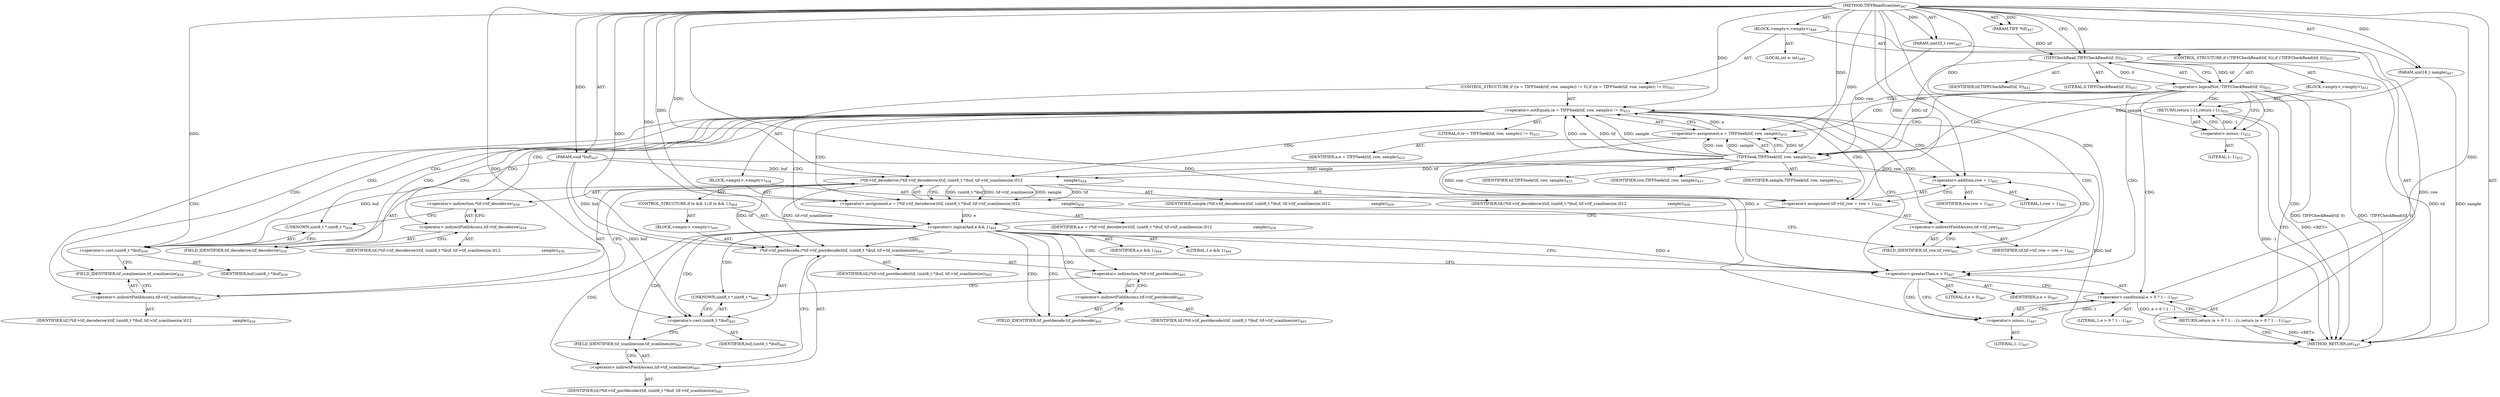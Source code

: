 digraph "TIFFReadScanline" {  
"74741" [label = <(METHOD,TIFFReadScanline)<SUB>447</SUB>> ]
"74742" [label = <(PARAM,TIFF *tif)<SUB>447</SUB>> ]
"74743" [label = <(PARAM,void *buf)<SUB>447</SUB>> ]
"74744" [label = <(PARAM,uint32_t row)<SUB>447</SUB>> ]
"74745" [label = <(PARAM,uint16_t sample)<SUB>447</SUB>> ]
"74746" [label = <(BLOCK,&lt;empty&gt;,&lt;empty&gt;)<SUB>448</SUB>> ]
"74747" [label = <(LOCAL,int e: int)<SUB>449</SUB>> ]
"74748" [label = <(CONTROL_STRUCTURE,if (!TIFFCheckRead(tif, 0)),if (!TIFFCheckRead(tif, 0)))<SUB>451</SUB>> ]
"74749" [label = <(&lt;operator&gt;.logicalNot,!TIFFCheckRead(tif, 0))<SUB>451</SUB>> ]
"74750" [label = <(TIFFCheckRead,TIFFCheckRead(tif, 0))<SUB>451</SUB>> ]
"74751" [label = <(IDENTIFIER,tif,TIFFCheckRead(tif, 0))<SUB>451</SUB>> ]
"74752" [label = <(LITERAL,0,TIFFCheckRead(tif, 0))<SUB>451</SUB>> ]
"74753" [label = <(BLOCK,&lt;empty&gt;,&lt;empty&gt;)<SUB>452</SUB>> ]
"74754" [label = <(RETURN,return (-1);,return (-1);)<SUB>452</SUB>> ]
"74755" [label = <(&lt;operator&gt;.minus,-1)<SUB>452</SUB>> ]
"74756" [label = <(LITERAL,1,-1)<SUB>452</SUB>> ]
"74757" [label = <(CONTROL_STRUCTURE,if ((e = TIFFSeek(tif, row, sample)) != 0),if ((e = TIFFSeek(tif, row, sample)) != 0))<SUB>453</SUB>> ]
"74758" [label = <(&lt;operator&gt;.notEquals,(e = TIFFSeek(tif, row, sample)) != 0)<SUB>453</SUB>> ]
"74759" [label = <(&lt;operator&gt;.assignment,e = TIFFSeek(tif, row, sample))<SUB>453</SUB>> ]
"74760" [label = <(IDENTIFIER,e,e = TIFFSeek(tif, row, sample))<SUB>453</SUB>> ]
"74761" [label = <(TIFFSeek,TIFFSeek(tif, row, sample))<SUB>453</SUB>> ]
"74762" [label = <(IDENTIFIER,tif,TIFFSeek(tif, row, sample))<SUB>453</SUB>> ]
"74763" [label = <(IDENTIFIER,row,TIFFSeek(tif, row, sample))<SUB>453</SUB>> ]
"74764" [label = <(IDENTIFIER,sample,TIFFSeek(tif, row, sample))<SUB>453</SUB>> ]
"74765" [label = <(LITERAL,0,(e = TIFFSeek(tif, row, sample)) != 0)<SUB>453</SUB>> ]
"74766" [label = <(BLOCK,&lt;empty&gt;,&lt;empty&gt;)<SUB>454</SUB>> ]
"74767" [label = <(&lt;operator&gt;.assignment,e = (*tif-&gt;tif_decoderow)(tif, (uint8_t *)buf, tif-&gt;tif_scanlinesize,\012                                  sample))<SUB>458</SUB>> ]
"74768" [label = <(IDENTIFIER,e,e = (*tif-&gt;tif_decoderow)(tif, (uint8_t *)buf, tif-&gt;tif_scanlinesize,\012                                  sample))<SUB>458</SUB>> ]
"74769" [label = <(*tif-&gt;tif_decoderow,(*tif-&gt;tif_decoderow)(tif, (uint8_t *)buf, tif-&gt;tif_scanlinesize,\012                                  sample))<SUB>458</SUB>> ]
"74770" [label = <(&lt;operator&gt;.indirection,*tif-&gt;tif_decoderow)<SUB>458</SUB>> ]
"74771" [label = <(&lt;operator&gt;.indirectFieldAccess,tif-&gt;tif_decoderow)<SUB>458</SUB>> ]
"74772" [label = <(IDENTIFIER,tif,(*tif-&gt;tif_decoderow)(tif, (uint8_t *)buf, tif-&gt;tif_scanlinesize,\012                                  sample))<SUB>458</SUB>> ]
"74773" [label = <(FIELD_IDENTIFIER,tif_decoderow,tif_decoderow)<SUB>458</SUB>> ]
"74774" [label = <(IDENTIFIER,tif,(*tif-&gt;tif_decoderow)(tif, (uint8_t *)buf, tif-&gt;tif_scanlinesize,\012                                  sample))<SUB>458</SUB>> ]
"74775" [label = <(&lt;operator&gt;.cast,(uint8_t *)buf)<SUB>458</SUB>> ]
"74776" [label = <(UNKNOWN,uint8_t *,uint8_t *)<SUB>458</SUB>> ]
"74777" [label = <(IDENTIFIER,buf,(uint8_t *)buf)<SUB>458</SUB>> ]
"74778" [label = <(&lt;operator&gt;.indirectFieldAccess,tif-&gt;tif_scanlinesize)<SUB>458</SUB>> ]
"74779" [label = <(IDENTIFIER,tif,(*tif-&gt;tif_decoderow)(tif, (uint8_t *)buf, tif-&gt;tif_scanlinesize,\012                                  sample))<SUB>458</SUB>> ]
"74780" [label = <(FIELD_IDENTIFIER,tif_scanlinesize,tif_scanlinesize)<SUB>458</SUB>> ]
"74781" [label = <(IDENTIFIER,sample,(*tif-&gt;tif_decoderow)(tif, (uint8_t *)buf, tif-&gt;tif_scanlinesize,\012                                  sample))<SUB>459</SUB>> ]
"74782" [label = <(&lt;operator&gt;.assignment,tif-&gt;tif_row = row + 1)<SUB>462</SUB>> ]
"74783" [label = <(&lt;operator&gt;.indirectFieldAccess,tif-&gt;tif_row)<SUB>462</SUB>> ]
"74784" [label = <(IDENTIFIER,tif,tif-&gt;tif_row = row + 1)<SUB>462</SUB>> ]
"74785" [label = <(FIELD_IDENTIFIER,tif_row,tif_row)<SUB>462</SUB>> ]
"74786" [label = <(&lt;operator&gt;.addition,row + 1)<SUB>462</SUB>> ]
"74787" [label = <(IDENTIFIER,row,row + 1)<SUB>462</SUB>> ]
"74788" [label = <(LITERAL,1,row + 1)<SUB>462</SUB>> ]
"74789" [label = <(CONTROL_STRUCTURE,if (e &amp;&amp; 1),if (e &amp;&amp; 1))<SUB>464</SUB>> ]
"74790" [label = <(&lt;operator&gt;.logicalAnd,e &amp;&amp; 1)<SUB>464</SUB>> ]
"74791" [label = <(IDENTIFIER,e,e &amp;&amp; 1)<SUB>464</SUB>> ]
"74792" [label = <(LITERAL,1,e &amp;&amp; 1)<SUB>464</SUB>> ]
"74793" [label = <(BLOCK,&lt;empty&gt;,&lt;empty&gt;)<SUB>465</SUB>> ]
"74794" [label = <(*tif-&gt;tif_postdecode,(*tif-&gt;tif_postdecode)(tif, (uint8_t *)buf, tif-&gt;tif_scanlinesize))<SUB>465</SUB>> ]
"74795" [label = <(&lt;operator&gt;.indirection,*tif-&gt;tif_postdecode)<SUB>465</SUB>> ]
"74796" [label = <(&lt;operator&gt;.indirectFieldAccess,tif-&gt;tif_postdecode)<SUB>465</SUB>> ]
"74797" [label = <(IDENTIFIER,tif,(*tif-&gt;tif_postdecode)(tif, (uint8_t *)buf, tif-&gt;tif_scanlinesize))<SUB>465</SUB>> ]
"74798" [label = <(FIELD_IDENTIFIER,tif_postdecode,tif_postdecode)<SUB>465</SUB>> ]
"74799" [label = <(IDENTIFIER,tif,(*tif-&gt;tif_postdecode)(tif, (uint8_t *)buf, tif-&gt;tif_scanlinesize))<SUB>465</SUB>> ]
"74800" [label = <(&lt;operator&gt;.cast,(uint8_t *)buf)<SUB>465</SUB>> ]
"74801" [label = <(UNKNOWN,uint8_t *,uint8_t *)<SUB>465</SUB>> ]
"74802" [label = <(IDENTIFIER,buf,(uint8_t *)buf)<SUB>465</SUB>> ]
"74803" [label = <(&lt;operator&gt;.indirectFieldAccess,tif-&gt;tif_scanlinesize)<SUB>465</SUB>> ]
"74804" [label = <(IDENTIFIER,tif,(*tif-&gt;tif_postdecode)(tif, (uint8_t *)buf, tif-&gt;tif_scanlinesize))<SUB>465</SUB>> ]
"74805" [label = <(FIELD_IDENTIFIER,tif_scanlinesize,tif_scanlinesize)<SUB>465</SUB>> ]
"74806" [label = <(RETURN,return (e &gt; 0 ? 1 : -1);,return (e &gt; 0 ? 1 : -1);)<SUB>467</SUB>> ]
"74807" [label = <(&lt;operator&gt;.conditional,e &gt; 0 ? 1 : -1)<SUB>467</SUB>> ]
"74808" [label = <(&lt;operator&gt;.greaterThan,e &gt; 0)<SUB>467</SUB>> ]
"74809" [label = <(IDENTIFIER,e,e &gt; 0)<SUB>467</SUB>> ]
"74810" [label = <(LITERAL,0,e &gt; 0)<SUB>467</SUB>> ]
"74811" [label = <(LITERAL,1,e &gt; 0 ? 1 : -1)<SUB>467</SUB>> ]
"74812" [label = <(&lt;operator&gt;.minus,-1)<SUB>467</SUB>> ]
"74813" [label = <(LITERAL,1,-1)<SUB>467</SUB>> ]
"74814" [label = <(METHOD_RETURN,int)<SUB>447</SUB>> ]
  "74741" -> "74742"  [ label = "AST: "] 
  "74741" -> "74743"  [ label = "AST: "] 
  "74741" -> "74744"  [ label = "AST: "] 
  "74741" -> "74745"  [ label = "AST: "] 
  "74741" -> "74746"  [ label = "AST: "] 
  "74741" -> "74814"  [ label = "AST: "] 
  "74746" -> "74747"  [ label = "AST: "] 
  "74746" -> "74748"  [ label = "AST: "] 
  "74746" -> "74757"  [ label = "AST: "] 
  "74746" -> "74806"  [ label = "AST: "] 
  "74748" -> "74749"  [ label = "AST: "] 
  "74748" -> "74753"  [ label = "AST: "] 
  "74749" -> "74750"  [ label = "AST: "] 
  "74750" -> "74751"  [ label = "AST: "] 
  "74750" -> "74752"  [ label = "AST: "] 
  "74753" -> "74754"  [ label = "AST: "] 
  "74754" -> "74755"  [ label = "AST: "] 
  "74755" -> "74756"  [ label = "AST: "] 
  "74757" -> "74758"  [ label = "AST: "] 
  "74757" -> "74766"  [ label = "AST: "] 
  "74758" -> "74759"  [ label = "AST: "] 
  "74758" -> "74765"  [ label = "AST: "] 
  "74759" -> "74760"  [ label = "AST: "] 
  "74759" -> "74761"  [ label = "AST: "] 
  "74761" -> "74762"  [ label = "AST: "] 
  "74761" -> "74763"  [ label = "AST: "] 
  "74761" -> "74764"  [ label = "AST: "] 
  "74766" -> "74767"  [ label = "AST: "] 
  "74766" -> "74782"  [ label = "AST: "] 
  "74766" -> "74789"  [ label = "AST: "] 
  "74767" -> "74768"  [ label = "AST: "] 
  "74767" -> "74769"  [ label = "AST: "] 
  "74769" -> "74770"  [ label = "AST: "] 
  "74769" -> "74774"  [ label = "AST: "] 
  "74769" -> "74775"  [ label = "AST: "] 
  "74769" -> "74778"  [ label = "AST: "] 
  "74769" -> "74781"  [ label = "AST: "] 
  "74770" -> "74771"  [ label = "AST: "] 
  "74771" -> "74772"  [ label = "AST: "] 
  "74771" -> "74773"  [ label = "AST: "] 
  "74775" -> "74776"  [ label = "AST: "] 
  "74775" -> "74777"  [ label = "AST: "] 
  "74778" -> "74779"  [ label = "AST: "] 
  "74778" -> "74780"  [ label = "AST: "] 
  "74782" -> "74783"  [ label = "AST: "] 
  "74782" -> "74786"  [ label = "AST: "] 
  "74783" -> "74784"  [ label = "AST: "] 
  "74783" -> "74785"  [ label = "AST: "] 
  "74786" -> "74787"  [ label = "AST: "] 
  "74786" -> "74788"  [ label = "AST: "] 
  "74789" -> "74790"  [ label = "AST: "] 
  "74789" -> "74793"  [ label = "AST: "] 
  "74790" -> "74791"  [ label = "AST: "] 
  "74790" -> "74792"  [ label = "AST: "] 
  "74793" -> "74794"  [ label = "AST: "] 
  "74794" -> "74795"  [ label = "AST: "] 
  "74794" -> "74799"  [ label = "AST: "] 
  "74794" -> "74800"  [ label = "AST: "] 
  "74794" -> "74803"  [ label = "AST: "] 
  "74795" -> "74796"  [ label = "AST: "] 
  "74796" -> "74797"  [ label = "AST: "] 
  "74796" -> "74798"  [ label = "AST: "] 
  "74800" -> "74801"  [ label = "AST: "] 
  "74800" -> "74802"  [ label = "AST: "] 
  "74803" -> "74804"  [ label = "AST: "] 
  "74803" -> "74805"  [ label = "AST: "] 
  "74806" -> "74807"  [ label = "AST: "] 
  "74807" -> "74808"  [ label = "AST: "] 
  "74807" -> "74811"  [ label = "AST: "] 
  "74807" -> "74812"  [ label = "AST: "] 
  "74808" -> "74809"  [ label = "AST: "] 
  "74808" -> "74810"  [ label = "AST: "] 
  "74812" -> "74813"  [ label = "AST: "] 
  "74806" -> "74814"  [ label = "CFG: "] 
  "74749" -> "74755"  [ label = "CFG: "] 
  "74749" -> "74761"  [ label = "CFG: "] 
  "74758" -> "74773"  [ label = "CFG: "] 
  "74758" -> "74808"  [ label = "CFG: "] 
  "74807" -> "74806"  [ label = "CFG: "] 
  "74750" -> "74749"  [ label = "CFG: "] 
  "74754" -> "74814"  [ label = "CFG: "] 
  "74759" -> "74758"  [ label = "CFG: "] 
  "74767" -> "74785"  [ label = "CFG: "] 
  "74782" -> "74790"  [ label = "CFG: "] 
  "74808" -> "74807"  [ label = "CFG: "] 
  "74808" -> "74812"  [ label = "CFG: "] 
  "74812" -> "74807"  [ label = "CFG: "] 
  "74755" -> "74754"  [ label = "CFG: "] 
  "74761" -> "74759"  [ label = "CFG: "] 
  "74769" -> "74767"  [ label = "CFG: "] 
  "74783" -> "74786"  [ label = "CFG: "] 
  "74786" -> "74782"  [ label = "CFG: "] 
  "74790" -> "74798"  [ label = "CFG: "] 
  "74790" -> "74808"  [ label = "CFG: "] 
  "74770" -> "74776"  [ label = "CFG: "] 
  "74775" -> "74780"  [ label = "CFG: "] 
  "74778" -> "74769"  [ label = "CFG: "] 
  "74785" -> "74783"  [ label = "CFG: "] 
  "74794" -> "74808"  [ label = "CFG: "] 
  "74771" -> "74770"  [ label = "CFG: "] 
  "74776" -> "74775"  [ label = "CFG: "] 
  "74780" -> "74778"  [ label = "CFG: "] 
  "74795" -> "74801"  [ label = "CFG: "] 
  "74800" -> "74805"  [ label = "CFG: "] 
  "74803" -> "74794"  [ label = "CFG: "] 
  "74773" -> "74771"  [ label = "CFG: "] 
  "74796" -> "74795"  [ label = "CFG: "] 
  "74801" -> "74800"  [ label = "CFG: "] 
  "74805" -> "74803"  [ label = "CFG: "] 
  "74798" -> "74796"  [ label = "CFG: "] 
  "74741" -> "74750"  [ label = "CFG: "] 
  "74806" -> "74814"  [ label = "DDG: &lt;RET&gt;"] 
  "74754" -> "74814"  [ label = "DDG: &lt;RET&gt;"] 
  "74743" -> "74814"  [ label = "DDG: buf"] 
  "74744" -> "74814"  [ label = "DDG: row"] 
  "74745" -> "74814"  [ label = "DDG: sample"] 
  "74750" -> "74814"  [ label = "DDG: tif"] 
  "74749" -> "74814"  [ label = "DDG: TIFFCheckRead(tif, 0)"] 
  "74749" -> "74814"  [ label = "DDG: !TIFFCheckRead(tif, 0)"] 
  "74755" -> "74814"  [ label = "DDG: -1"] 
  "74741" -> "74742"  [ label = "DDG: "] 
  "74741" -> "74743"  [ label = "DDG: "] 
  "74741" -> "74744"  [ label = "DDG: "] 
  "74741" -> "74745"  [ label = "DDG: "] 
  "74807" -> "74806"  [ label = "DDG: e &gt; 0 ? 1 : -1"] 
  "74741" -> "74807"  [ label = "DDG: "] 
  "74812" -> "74807"  [ label = "DDG: 1"] 
  "74750" -> "74749"  [ label = "DDG: tif"] 
  "74750" -> "74749"  [ label = "DDG: 0"] 
  "74755" -> "74754"  [ label = "DDG: -1"] 
  "74759" -> "74758"  [ label = "DDG: e"] 
  "74761" -> "74758"  [ label = "DDG: tif"] 
  "74761" -> "74758"  [ label = "DDG: row"] 
  "74761" -> "74758"  [ label = "DDG: sample"] 
  "74741" -> "74758"  [ label = "DDG: "] 
  "74769" -> "74767"  [ label = "DDG: tif"] 
  "74769" -> "74767"  [ label = "DDG: (uint8_t *)buf"] 
  "74769" -> "74767"  [ label = "DDG: tif-&gt;tif_scanlinesize"] 
  "74769" -> "74767"  [ label = "DDG: sample"] 
  "74761" -> "74782"  [ label = "DDG: row"] 
  "74741" -> "74782"  [ label = "DDG: "] 
  "74742" -> "74750"  [ label = "DDG: tif"] 
  "74741" -> "74750"  [ label = "DDG: "] 
  "74741" -> "74759"  [ label = "DDG: "] 
  "74761" -> "74759"  [ label = "DDG: tif"] 
  "74761" -> "74759"  [ label = "DDG: row"] 
  "74761" -> "74759"  [ label = "DDG: sample"] 
  "74741" -> "74767"  [ label = "DDG: "] 
  "74759" -> "74808"  [ label = "DDG: e"] 
  "74790" -> "74808"  [ label = "DDG: e"] 
  "74741" -> "74808"  [ label = "DDG: "] 
  "74741" -> "74812"  [ label = "DDG: "] 
  "74741" -> "74755"  [ label = "DDG: "] 
  "74750" -> "74761"  [ label = "DDG: tif"] 
  "74741" -> "74761"  [ label = "DDG: "] 
  "74744" -> "74761"  [ label = "DDG: row"] 
  "74745" -> "74761"  [ label = "DDG: sample"] 
  "74761" -> "74769"  [ label = "DDG: tif"] 
  "74741" -> "74769"  [ label = "DDG: "] 
  "74743" -> "74769"  [ label = "DDG: buf"] 
  "74761" -> "74769"  [ label = "DDG: sample"] 
  "74761" -> "74786"  [ label = "DDG: row"] 
  "74741" -> "74786"  [ label = "DDG: "] 
  "74767" -> "74790"  [ label = "DDG: e"] 
  "74741" -> "74790"  [ label = "DDG: "] 
  "74743" -> "74775"  [ label = "DDG: buf"] 
  "74741" -> "74775"  [ label = "DDG: "] 
  "74769" -> "74794"  [ label = "DDG: tif"] 
  "74741" -> "74794"  [ label = "DDG: "] 
  "74743" -> "74794"  [ label = "DDG: buf"] 
  "74769" -> "74794"  [ label = "DDG: tif-&gt;tif_scanlinesize"] 
  "74741" -> "74800"  [ label = "DDG: "] 
  "74743" -> "74800"  [ label = "DDG: buf"] 
  "74749" -> "74758"  [ label = "CDG: "] 
  "74749" -> "74761"  [ label = "CDG: "] 
  "74749" -> "74807"  [ label = "CDG: "] 
  "74749" -> "74808"  [ label = "CDG: "] 
  "74749" -> "74754"  [ label = "CDG: "] 
  "74749" -> "74755"  [ label = "CDG: "] 
  "74749" -> "74759"  [ label = "CDG: "] 
  "74749" -> "74806"  [ label = "CDG: "] 
  "74758" -> "74783"  [ label = "CDG: "] 
  "74758" -> "74780"  [ label = "CDG: "] 
  "74758" -> "74769"  [ label = "CDG: "] 
  "74758" -> "74771"  [ label = "CDG: "] 
  "74758" -> "74786"  [ label = "CDG: "] 
  "74758" -> "74790"  [ label = "CDG: "] 
  "74758" -> "74773"  [ label = "CDG: "] 
  "74758" -> "74785"  [ label = "CDG: "] 
  "74758" -> "74778"  [ label = "CDG: "] 
  "74758" -> "74767"  [ label = "CDG: "] 
  "74758" -> "74782"  [ label = "CDG: "] 
  "74758" -> "74776"  [ label = "CDG: "] 
  "74758" -> "74775"  [ label = "CDG: "] 
  "74758" -> "74770"  [ label = "CDG: "] 
  "74808" -> "74812"  [ label = "CDG: "] 
  "74790" -> "74805"  [ label = "CDG: "] 
  "74790" -> "74800"  [ label = "CDG: "] 
  "74790" -> "74803"  [ label = "CDG: "] 
  "74790" -> "74801"  [ label = "CDG: "] 
  "74790" -> "74794"  [ label = "CDG: "] 
  "74790" -> "74795"  [ label = "CDG: "] 
  "74790" -> "74796"  [ label = "CDG: "] 
  "74790" -> "74798"  [ label = "CDG: "] 
}
